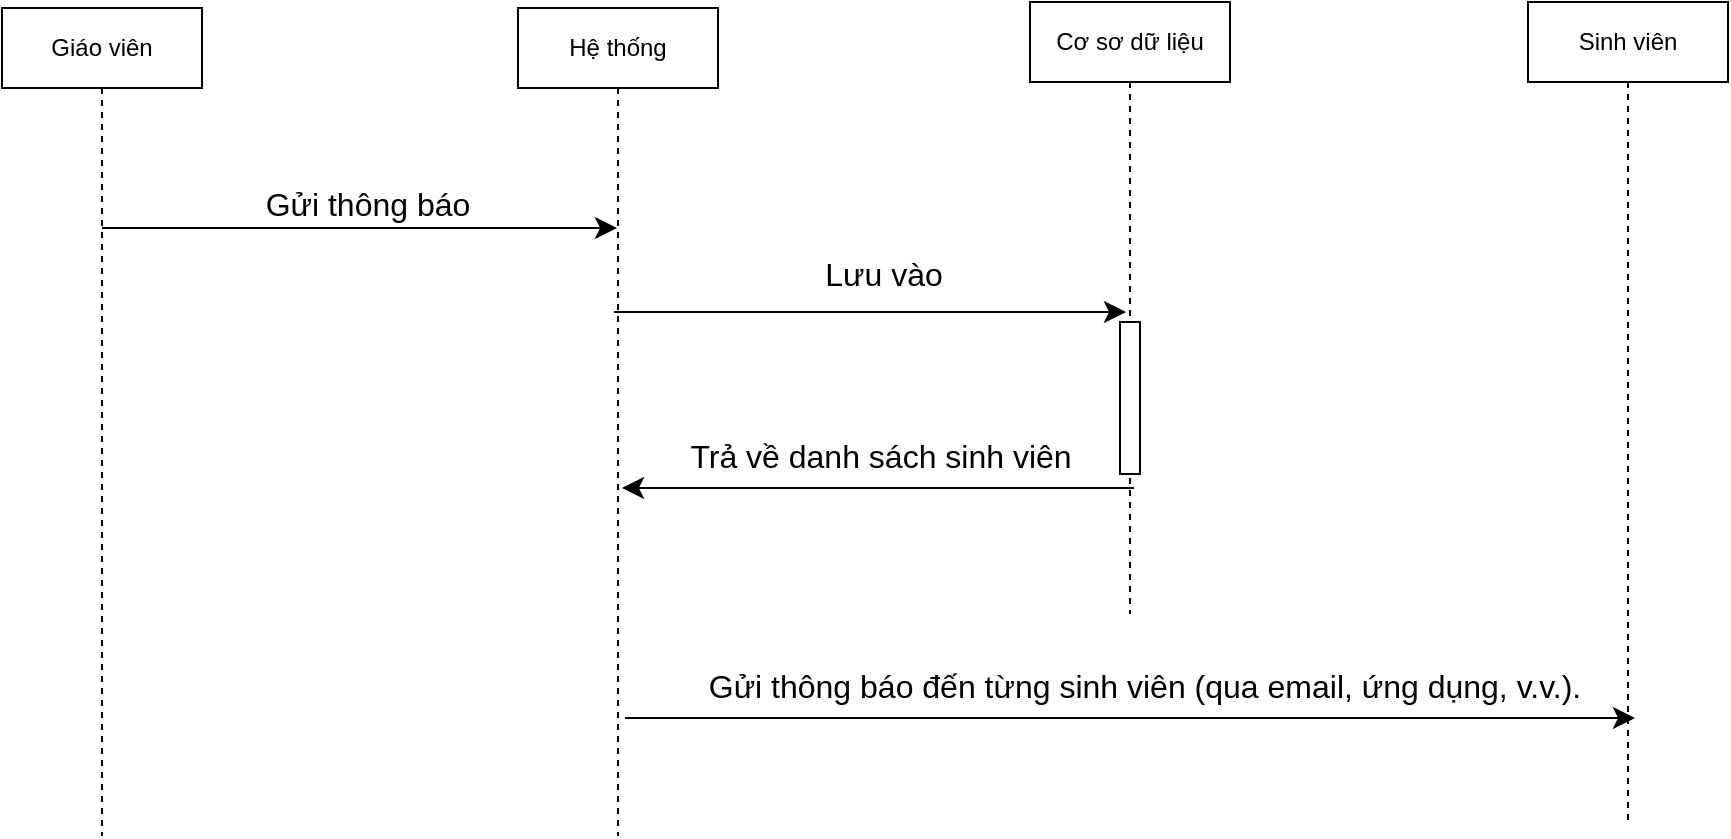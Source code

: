 <mxfile version="24.8.6">
  <diagram name="Page-1" id="PERb9RkbwCbBSu2lS3tK">
    <mxGraphModel grid="0" page="0" gridSize="10" guides="1" tooltips="1" connect="1" arrows="1" fold="1" pageScale="1" pageWidth="827" pageHeight="1169" math="0" shadow="0">
      <root>
        <mxCell id="0" />
        <mxCell id="1" parent="0" />
        <mxCell id="tga_QLn9dsM_9BTm4A0y-5" style="edgeStyle=none;curved=0;rounded=0;orthogonalLoop=1;jettySize=auto;html=1;fontSize=12;startSize=8;endSize=8;" edge="1" parent="1" source="tga_QLn9dsM_9BTm4A0y-1" target="tga_QLn9dsM_9BTm4A0y-2">
          <mxGeometry relative="1" as="geometry">
            <Array as="points">
              <mxPoint x="196" y="116" />
            </Array>
          </mxGeometry>
        </mxCell>
        <mxCell id="tga_QLn9dsM_9BTm4A0y-1" value="Giáo viên" style="shape=umlLifeline;perimeter=lifelinePerimeter;whiteSpace=wrap;html=1;container=1;dropTarget=0;collapsible=0;recursiveResize=0;outlineConnect=0;portConstraint=eastwest;newEdgeStyle={&quot;curved&quot;:0,&quot;rounded&quot;:0};" vertex="1" parent="1">
          <mxGeometry x="-72" y="6" width="100" height="414" as="geometry" />
        </mxCell>
        <mxCell id="tga_QLn9dsM_9BTm4A0y-7" style="edgeStyle=none;curved=0;rounded=0;orthogonalLoop=1;jettySize=auto;html=1;fontSize=12;startSize=8;endSize=8;" edge="1" parent="1">
          <mxGeometry relative="1" as="geometry">
            <mxPoint x="234" y="158" as="sourcePoint" />
            <mxPoint x="490" y="158" as="targetPoint" />
          </mxGeometry>
        </mxCell>
        <mxCell id="tga_QLn9dsM_9BTm4A0y-13" style="edgeStyle=none;curved=0;rounded=0;orthogonalLoop=1;jettySize=auto;html=1;fontSize=12;startSize=8;endSize=8;" edge="1" parent="1">
          <mxGeometry relative="1" as="geometry">
            <mxPoint x="239.5" y="361" as="sourcePoint" />
            <mxPoint x="744.5" y="361" as="targetPoint" />
          </mxGeometry>
        </mxCell>
        <mxCell id="tga_QLn9dsM_9BTm4A0y-2" value="Hệ thống" style="shape=umlLifeline;perimeter=lifelinePerimeter;whiteSpace=wrap;html=1;container=1;dropTarget=0;collapsible=0;recursiveResize=0;outlineConnect=0;portConstraint=eastwest;newEdgeStyle={&quot;curved&quot;:0,&quot;rounded&quot;:0};" vertex="1" parent="1">
          <mxGeometry x="186" y="6" width="100" height="414" as="geometry" />
        </mxCell>
        <mxCell id="tga_QLn9dsM_9BTm4A0y-10" style="edgeStyle=none;curved=0;rounded=0;orthogonalLoop=1;jettySize=auto;html=1;fontSize=12;startSize=8;endSize=8;" edge="1" parent="1">
          <mxGeometry relative="1" as="geometry">
            <mxPoint x="494" y="246" as="sourcePoint" />
            <mxPoint x="238" y="246" as="targetPoint" />
          </mxGeometry>
        </mxCell>
        <mxCell id="tga_QLn9dsM_9BTm4A0y-3" value="Cơ sơ dữ liệu" style="shape=umlLifeline;perimeter=lifelinePerimeter;whiteSpace=wrap;html=1;container=1;dropTarget=0;collapsible=0;recursiveResize=0;outlineConnect=0;portConstraint=eastwest;newEdgeStyle={&quot;curved&quot;:0,&quot;rounded&quot;:0};" vertex="1" parent="1">
          <mxGeometry x="442" y="3" width="100" height="306" as="geometry" />
        </mxCell>
        <mxCell id="tga_QLn9dsM_9BTm4A0y-9" value="" style="html=1;points=[[0,0,0,0,5],[0,1,0,0,-5],[1,0,0,0,5],[1,1,0,0,-5]];perimeter=orthogonalPerimeter;outlineConnect=0;targetShapes=umlLifeline;portConstraint=eastwest;newEdgeStyle={&quot;curved&quot;:0,&quot;rounded&quot;:0};" vertex="1" parent="tga_QLn9dsM_9BTm4A0y-3">
          <mxGeometry x="45" y="160" width="10" height="76" as="geometry" />
        </mxCell>
        <mxCell id="tga_QLn9dsM_9BTm4A0y-4" value="Sinh viên" style="shape=umlLifeline;perimeter=lifelinePerimeter;whiteSpace=wrap;html=1;container=1;dropTarget=0;collapsible=0;recursiveResize=0;outlineConnect=0;portConstraint=eastwest;newEdgeStyle={&quot;curved&quot;:0,&quot;rounded&quot;:0};" vertex="1" parent="1">
          <mxGeometry x="691" y="3" width="100" height="410" as="geometry" />
        </mxCell>
        <mxCell id="tga_QLn9dsM_9BTm4A0y-6" value="Gửi thông báo" style="text;strokeColor=none;fillColor=none;html=1;align=center;verticalAlign=middle;whiteSpace=wrap;rounded=0;fontSize=16;" vertex="1" parent="1">
          <mxGeometry x="55" y="89" width="112" height="30" as="geometry" />
        </mxCell>
        <mxCell id="tga_QLn9dsM_9BTm4A0y-8" value="Lưu vào" style="text;strokeColor=none;fillColor=none;html=1;align=center;verticalAlign=middle;whiteSpace=wrap;rounded=0;fontSize=16;" vertex="1" parent="1">
          <mxGeometry x="334" y="124" width="70" height="30" as="geometry" />
        </mxCell>
        <mxCell id="tga_QLn9dsM_9BTm4A0y-11" value="Trả về danh sách sinh viên" style="text;strokeColor=none;fillColor=none;html=1;align=center;verticalAlign=middle;whiteSpace=wrap;rounded=0;fontSize=16;" vertex="1" parent="1">
          <mxGeometry x="266" y="215" width="203" height="30" as="geometry" />
        </mxCell>
        <mxCell id="tga_QLn9dsM_9BTm4A0y-14" value="Gửi thông báo đến từng sinh viên (qua email, ứng dụng, v.v.)." style="text;strokeColor=none;fillColor=none;html=1;align=center;verticalAlign=middle;whiteSpace=wrap;rounded=0;fontSize=16;" vertex="1" parent="1">
          <mxGeometry x="273" y="330" width="453" height="30" as="geometry" />
        </mxCell>
      </root>
    </mxGraphModel>
  </diagram>
</mxfile>
